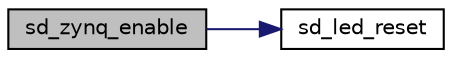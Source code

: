 digraph "sd_zynq_enable"
{
  edge [fontname="Helvetica",fontsize="10",labelfontname="Helvetica",labelfontsize="10"];
  node [fontname="Helvetica",fontsize="10",shape=record];
  rankdir="LR";
  Node13 [label="sd_zynq_enable",height=0.2,width=0.4,color="black", fillcolor="grey75", style="filled", fontcolor="black"];
  Node13 -> Node14 [color="midnightblue",fontsize="10",style="solid",fontname="Helvetica"];
  Node14 [label="sd_led_reset",height=0.2,width=0.4,color="black", fillcolor="white", style="filled",URL="$group___s_d___l_e_d___functions.html#ga1a7bb12d105f503fec86d069725f6591",tooltip="LED reset Reset the LED configuration and clear the pattern. "];
}
